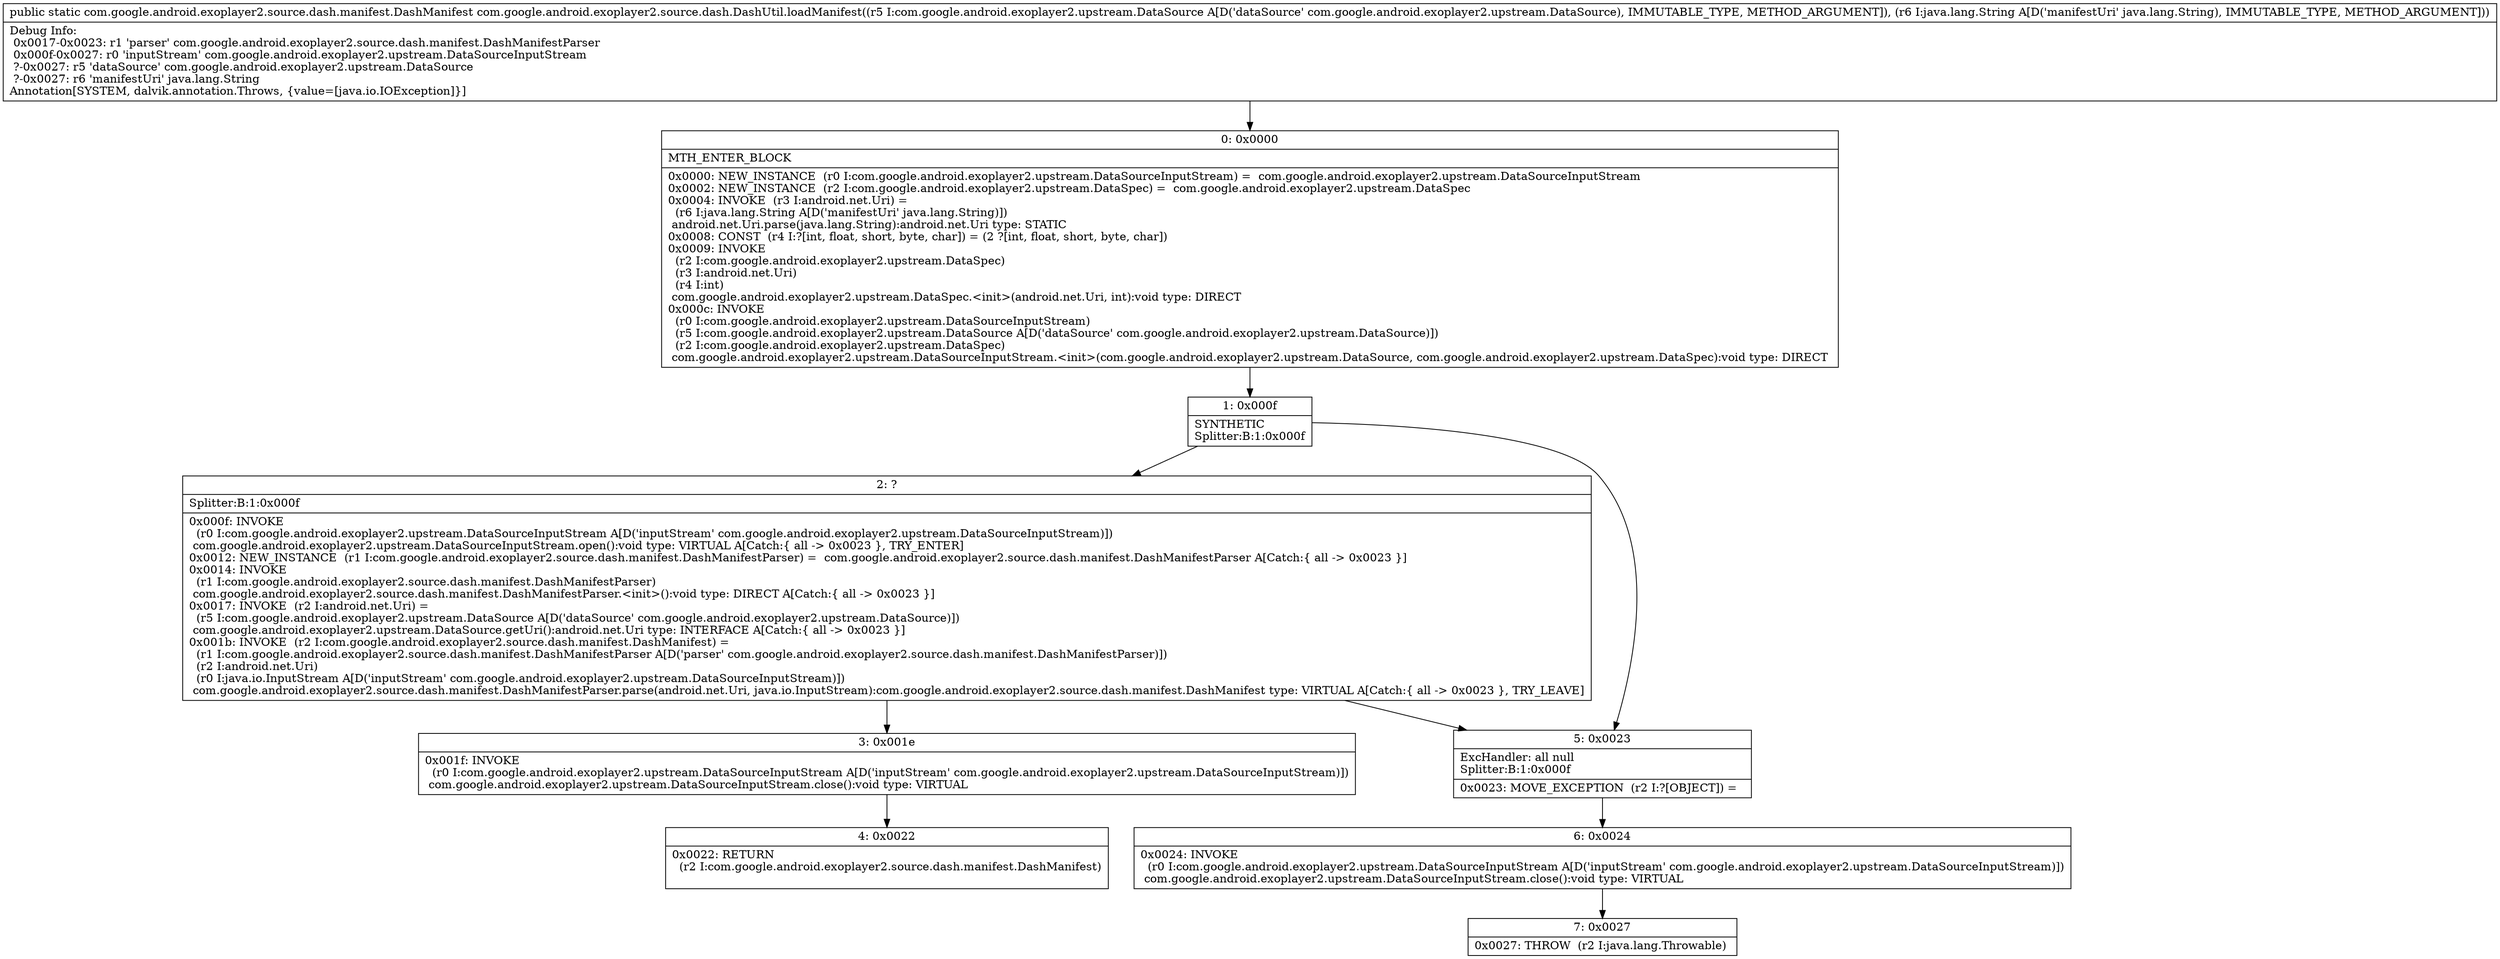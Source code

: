 digraph "CFG forcom.google.android.exoplayer2.source.dash.DashUtil.loadManifest(Lcom\/google\/android\/exoplayer2\/upstream\/DataSource;Ljava\/lang\/String;)Lcom\/google\/android\/exoplayer2\/source\/dash\/manifest\/DashManifest;" {
Node_0 [shape=record,label="{0\:\ 0x0000|MTH_ENTER_BLOCK\l|0x0000: NEW_INSTANCE  (r0 I:com.google.android.exoplayer2.upstream.DataSourceInputStream) =  com.google.android.exoplayer2.upstream.DataSourceInputStream \l0x0002: NEW_INSTANCE  (r2 I:com.google.android.exoplayer2.upstream.DataSpec) =  com.google.android.exoplayer2.upstream.DataSpec \l0x0004: INVOKE  (r3 I:android.net.Uri) = \l  (r6 I:java.lang.String A[D('manifestUri' java.lang.String)])\l android.net.Uri.parse(java.lang.String):android.net.Uri type: STATIC \l0x0008: CONST  (r4 I:?[int, float, short, byte, char]) = (2 ?[int, float, short, byte, char]) \l0x0009: INVOKE  \l  (r2 I:com.google.android.exoplayer2.upstream.DataSpec)\l  (r3 I:android.net.Uri)\l  (r4 I:int)\l com.google.android.exoplayer2.upstream.DataSpec.\<init\>(android.net.Uri, int):void type: DIRECT \l0x000c: INVOKE  \l  (r0 I:com.google.android.exoplayer2.upstream.DataSourceInputStream)\l  (r5 I:com.google.android.exoplayer2.upstream.DataSource A[D('dataSource' com.google.android.exoplayer2.upstream.DataSource)])\l  (r2 I:com.google.android.exoplayer2.upstream.DataSpec)\l com.google.android.exoplayer2.upstream.DataSourceInputStream.\<init\>(com.google.android.exoplayer2.upstream.DataSource, com.google.android.exoplayer2.upstream.DataSpec):void type: DIRECT \l}"];
Node_1 [shape=record,label="{1\:\ 0x000f|SYNTHETIC\lSplitter:B:1:0x000f\l}"];
Node_2 [shape=record,label="{2\:\ ?|Splitter:B:1:0x000f\l|0x000f: INVOKE  \l  (r0 I:com.google.android.exoplayer2.upstream.DataSourceInputStream A[D('inputStream' com.google.android.exoplayer2.upstream.DataSourceInputStream)])\l com.google.android.exoplayer2.upstream.DataSourceInputStream.open():void type: VIRTUAL A[Catch:\{ all \-\> 0x0023 \}, TRY_ENTER]\l0x0012: NEW_INSTANCE  (r1 I:com.google.android.exoplayer2.source.dash.manifest.DashManifestParser) =  com.google.android.exoplayer2.source.dash.manifest.DashManifestParser A[Catch:\{ all \-\> 0x0023 \}]\l0x0014: INVOKE  \l  (r1 I:com.google.android.exoplayer2.source.dash.manifest.DashManifestParser)\l com.google.android.exoplayer2.source.dash.manifest.DashManifestParser.\<init\>():void type: DIRECT A[Catch:\{ all \-\> 0x0023 \}]\l0x0017: INVOKE  (r2 I:android.net.Uri) = \l  (r5 I:com.google.android.exoplayer2.upstream.DataSource A[D('dataSource' com.google.android.exoplayer2.upstream.DataSource)])\l com.google.android.exoplayer2.upstream.DataSource.getUri():android.net.Uri type: INTERFACE A[Catch:\{ all \-\> 0x0023 \}]\l0x001b: INVOKE  (r2 I:com.google.android.exoplayer2.source.dash.manifest.DashManifest) = \l  (r1 I:com.google.android.exoplayer2.source.dash.manifest.DashManifestParser A[D('parser' com.google.android.exoplayer2.source.dash.manifest.DashManifestParser)])\l  (r2 I:android.net.Uri)\l  (r0 I:java.io.InputStream A[D('inputStream' com.google.android.exoplayer2.upstream.DataSourceInputStream)])\l com.google.android.exoplayer2.source.dash.manifest.DashManifestParser.parse(android.net.Uri, java.io.InputStream):com.google.android.exoplayer2.source.dash.manifest.DashManifest type: VIRTUAL A[Catch:\{ all \-\> 0x0023 \}, TRY_LEAVE]\l}"];
Node_3 [shape=record,label="{3\:\ 0x001e|0x001f: INVOKE  \l  (r0 I:com.google.android.exoplayer2.upstream.DataSourceInputStream A[D('inputStream' com.google.android.exoplayer2.upstream.DataSourceInputStream)])\l com.google.android.exoplayer2.upstream.DataSourceInputStream.close():void type: VIRTUAL \l}"];
Node_4 [shape=record,label="{4\:\ 0x0022|0x0022: RETURN  \l  (r2 I:com.google.android.exoplayer2.source.dash.manifest.DashManifest)\l \l}"];
Node_5 [shape=record,label="{5\:\ 0x0023|ExcHandler: all null\lSplitter:B:1:0x000f\l|0x0023: MOVE_EXCEPTION  (r2 I:?[OBJECT]) =  \l}"];
Node_6 [shape=record,label="{6\:\ 0x0024|0x0024: INVOKE  \l  (r0 I:com.google.android.exoplayer2.upstream.DataSourceInputStream A[D('inputStream' com.google.android.exoplayer2.upstream.DataSourceInputStream)])\l com.google.android.exoplayer2.upstream.DataSourceInputStream.close():void type: VIRTUAL \l}"];
Node_7 [shape=record,label="{7\:\ 0x0027|0x0027: THROW  (r2 I:java.lang.Throwable) \l}"];
MethodNode[shape=record,label="{public static com.google.android.exoplayer2.source.dash.manifest.DashManifest com.google.android.exoplayer2.source.dash.DashUtil.loadManifest((r5 I:com.google.android.exoplayer2.upstream.DataSource A[D('dataSource' com.google.android.exoplayer2.upstream.DataSource), IMMUTABLE_TYPE, METHOD_ARGUMENT]), (r6 I:java.lang.String A[D('manifestUri' java.lang.String), IMMUTABLE_TYPE, METHOD_ARGUMENT]))  | Debug Info:\l  0x0017\-0x0023: r1 'parser' com.google.android.exoplayer2.source.dash.manifest.DashManifestParser\l  0x000f\-0x0027: r0 'inputStream' com.google.android.exoplayer2.upstream.DataSourceInputStream\l  ?\-0x0027: r5 'dataSource' com.google.android.exoplayer2.upstream.DataSource\l  ?\-0x0027: r6 'manifestUri' java.lang.String\lAnnotation[SYSTEM, dalvik.annotation.Throws, \{value=[java.io.IOException]\}]\l}"];
MethodNode -> Node_0;
Node_0 -> Node_1;
Node_1 -> Node_2;
Node_1 -> Node_5;
Node_2 -> Node_3;
Node_2 -> Node_5;
Node_3 -> Node_4;
Node_5 -> Node_6;
Node_6 -> Node_7;
}

